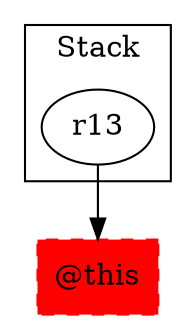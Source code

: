 digraph sample {
  rankDir="LR";
  subgraph cluster_0 {
    label="Stack"
    "r13"; 
  }
  "r13" -> { "@this"[shape=box]};
  "@this"[shape=box, style="filled,dashed"];
  "@this"[color="red"];
}
